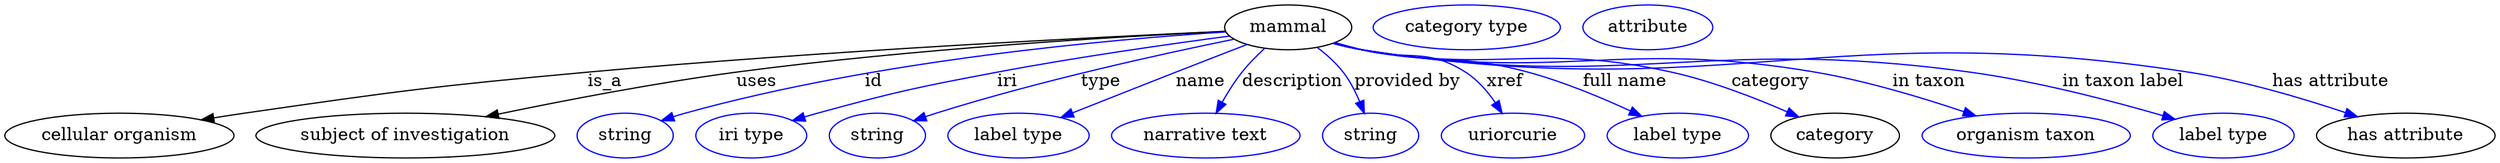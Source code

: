 digraph {
	graph [bb="0,0,1994.1,123"];
	node [label="\N"];
	mammal	[height=0.5,
		label=mammal,
		pos="1027.6,105",
		width=1.4082];
	"cellular organism"	[height=0.5,
		pos="91.642,18",
		width=2.5456];
	mammal -> "cellular organism"	[label=is_a,
		lp="480.64,61.5",
		pos="e,157.19,30.616 977.66,101.84 879.55,97.392 654.93,86.157 466.64,69 344.05,57.83 313.47,53.654 191.64,36 183.71,34.851 175.44,33.573 \
167.2,32.249"];
	"subject of investigation"	[height=0.5,
		pos="320.64,18",
		width=3.3219];
	mammal -> "subject of investigation"	[label=uses,
		lp="602.14,61.5",
		pos="e,385.13,33.177 977.74,101.8 895.67,97.787 727.18,87.9 585.64,69 520.9,60.354 448.02,46.283 395.1,35.267"];
	id	[color=blue,
		height=0.5,
		label=string,
		pos="496.64,18",
		width=1.0652];
	mammal -> id	[color=blue,
		label=id,
		lp="695.64,61.5",
		pos="e,525.63,29.99 977.74,101.3 889.12,95.556 699.04,78.943 544.64,36 541.53,35.135 538.34,34.172 535.14,33.155",
		style=solid];
	iri	[color=blue,
		height=0.5,
		label="iri type",
		pos="597.64,18",
		width=1.2277];
	mammal -> iri	[color=blue,
		label=iri,
		lp="802.64,61.5",
		pos="e,630.94,29.93 980.6,98.026 933.41,91.777 858.74,81.19 794.64,69 730.56,56.813 714.58,53.14 651.64,36 648.06,35.026 644.37,33.97 \
640.67,32.877",
		style=solid];
	type	[color=blue,
		height=0.5,
		label=string,
		pos="698.64,18",
		width=1.0652];
	mammal -> type	[color=blue,
		label=type,
		lp="877.64,61.5",
		pos="e,727.6,29.898 984.14,95.458 928.3,84.053 828.73,62.214 745.64,36 742.89,35.131 740.06,34.201 737.21,33.24",
		style=solid];
	name	[color=blue,
		height=0.5,
		label="label type",
		pos="811.64,18",
		width=1.5707];
	mammal -> name	[color=blue,
		label=name,
		lp="957.64,61.5",
		pos="e,845.58,32.539 994.71,91.254 977.66,84.642 956.52,76.417 937.64,69 910.09,58.174 879.19,45.914 854.88,36.244",
		style=solid];
	description	[color=blue,
		height=0.5,
		label="narrative text",
		pos="961.64,18",
		width=2.0943];
	mammal -> description	[color=blue,
		label=description,
		lp="1031.1,61.5",
		pos="e,969.92,35.979 1008.9,88.226 1002.7,82.517 996.02,75.795 990.64,69 984.82,61.647 979.39,53.001 974.83,44.985",
		style=solid];
	"provided by"	[color=blue,
		height=0.5,
		label=string,
		pos="1093.6,18",
		width=1.0652];
	mammal -> "provided by"	[color=blue,
		label="provided by",
		lp="1123.1,61.5",
		pos="e,1088.5,35.85 1051,88.772 1058.3,83.199 1065.9,76.422 1071.6,69 1077.1,61.951 1081.5,53.351 1084.9,45.285",
		style=solid];
	xref	[color=blue,
		height=0.5,
		label=uriorcurie,
		pos="1207.6,18",
		width=1.5887];
	mammal -> xref	[color=blue,
		label=xref,
		lp="1201.1,61.5",
		pos="e,1199,35.923 1065,92.829 1072.2,90.803 1079.6,88.773 1086.6,87 1123.2,77.769 1137.8,89.281 1169.6,69 1179.2,62.937 1187.2,53.603 \
1193.4,44.635",
		style=solid];
	"full name"	[color=blue,
		height=0.5,
		label="label type",
		pos="1339.6,18",
		width=1.5707];
	mammal -> "full name"	[color=blue,
		label="full name",
		lp="1297.1,61.5",
		pos="e,1310.8,33.523 1064.6,92.465 1071.8,90.449 1079.4,88.515 1086.6,87 1145,74.71 1162.1,84.603 1219.6,69 1248,61.321 1278.5,48.536 \
1301.7,37.817",
		style=solid];
	category	[height=0.5,
		pos="1465.6,18",
		width=1.4263];
	mammal -> category	[color=blue,
		label=category,
		lp="1414.1,61.5",
		pos="e,1436.5,32.963 1063.9,92.28 1071.3,90.228 1079.2,88.329 1086.6,87 1195.4,67.596 1226.8,92.959 1334.6,69 1366.8,61.863 1401.5,48.315 \
1427.1,37.12",
		style=solid];
	"in taxon"	[color=blue,
		height=0.5,
		label="organism taxon",
		pos="1618.6,18",
		width=2.3109];
	mammal -> "in taxon"	[color=blue,
		label="in taxon",
		lp="1540.6,61.5",
		pos="e,1578.3,33.893 1063.5,92.232 1071.1,90.157 1079.1,88.261 1086.6,87 1246,60.461 1290.4,96.105 1449.6,69 1490.5,62.037 1535.5,48.42 \
1568.8,37.153",
		style=solid];
	"in taxon label"	[color=blue,
		height=0.5,
		label="label type",
		pos="1776.6,18",
		width=1.5707];
	mammal -> "in taxon label"	[color=blue,
		label="in taxon label",
		lp="1696.1,61.5",
		pos="e,1737.8,31.145 1063.5,92.158 1071.1,90.089 1079.1,88.213 1086.6,87 1300.5,52.762 1359.1,98.507 1573.6,69 1627.3,61.622 1687.4,45.861 \
1728.1,33.994",
		style=solid];
	"has attribute"	[height=0.5,
		pos="1922.6,18",
		width=1.9859];
	mammal -> "has attribute"	[color=blue,
		label="has attribute",
		lp="1862.6,61.5",
		pos="e,1883.9,33.198 1063.5,92.101 1071.1,90.036 1079.1,88.176 1086.6,87 1377.5,41.893 1457.8,114 1748.6,69 1791.9,62.308 1839.6,48.102 \
1874.1,36.536",
		style=solid];
	"named thing_category"	[color=blue,
		height=0.5,
		label="category type",
		pos="1170.6,105",
		width=2.0762];
	"organismal entity_has attribute"	[color=blue,
		height=0.5,
		label=attribute,
		pos="1315.6,105",
		width=1.4443];
}
